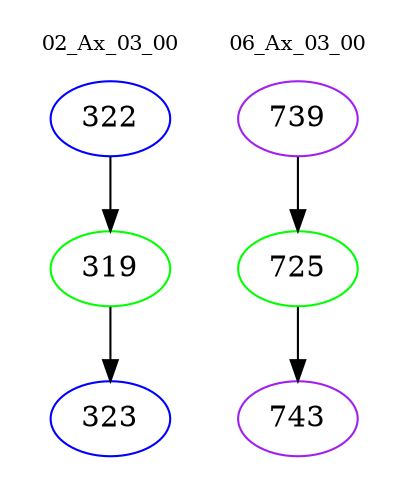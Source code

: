 digraph{
subgraph cluster_0 {
color = white
label = "02_Ax_03_00";
fontsize=10;
T0_322 [label="322", color="blue"]
T0_322 -> T0_319 [color="black"]
T0_319 [label="319", color="green"]
T0_319 -> T0_323 [color="black"]
T0_323 [label="323", color="blue"]
}
subgraph cluster_1 {
color = white
label = "06_Ax_03_00";
fontsize=10;
T1_739 [label="739", color="purple"]
T1_739 -> T1_725 [color="black"]
T1_725 [label="725", color="green"]
T1_725 -> T1_743 [color="black"]
T1_743 [label="743", color="purple"]
}
}
